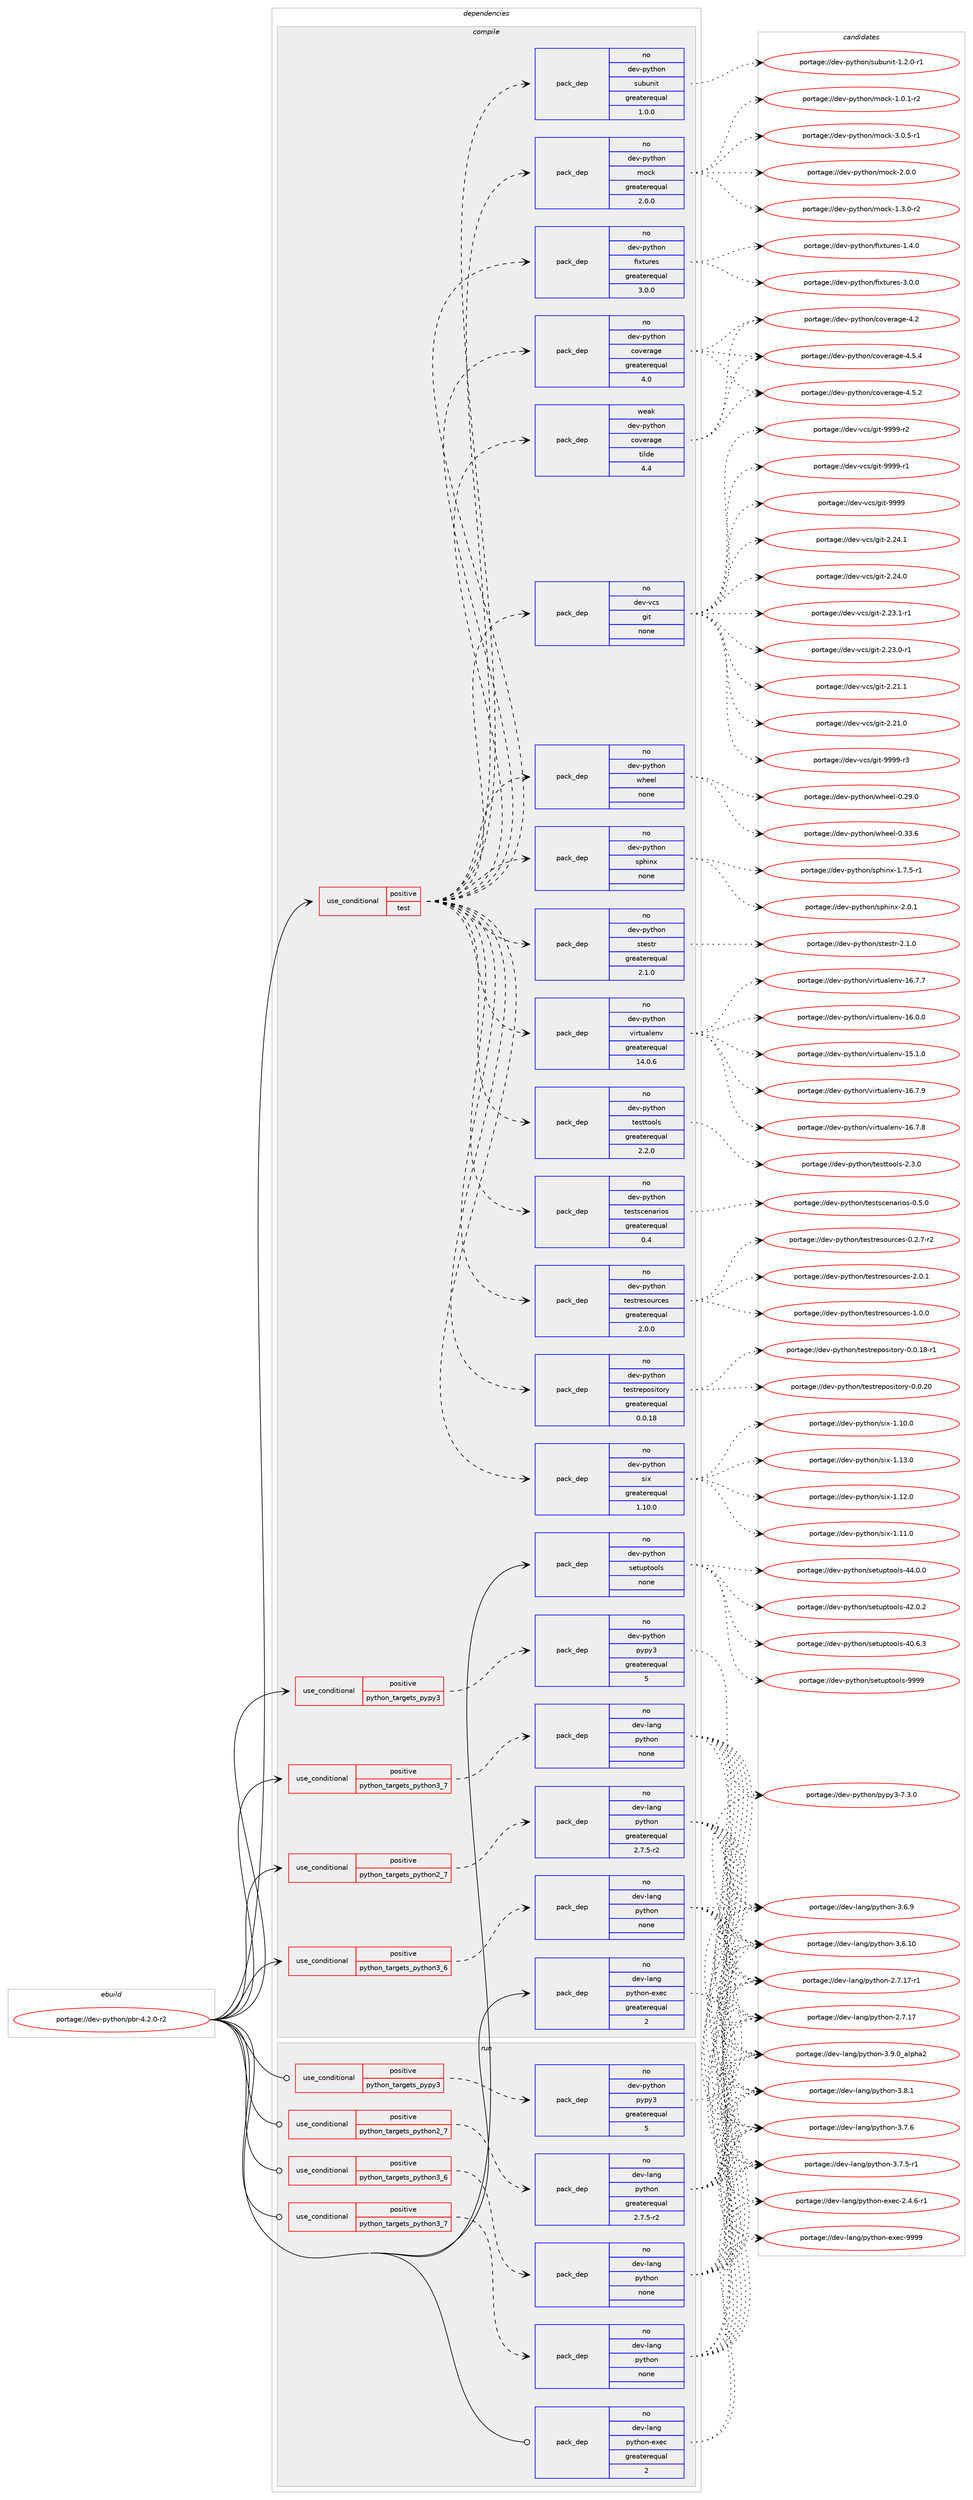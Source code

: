 digraph prolog {

# *************
# Graph options
# *************

newrank=true;
concentrate=true;
compound=true;
graph [rankdir=LR,fontname=Helvetica,fontsize=10,ranksep=1.5];#, ranksep=2.5, nodesep=0.2];
edge  [arrowhead=vee];
node  [fontname=Helvetica,fontsize=10];

# **********
# The ebuild
# **********

subgraph cluster_leftcol {
color=gray;
label=<<i>ebuild</i>>;
id [label="portage://dev-python/pbr-4.2.0-r2", color=red, width=4, href="../dev-python/pbr-4.2.0-r2.svg"];
}

# ****************
# The dependencies
# ****************

subgraph cluster_midcol {
color=gray;
label=<<i>dependencies</i>>;
subgraph cluster_compile {
fillcolor="#eeeeee";
style=filled;
label=<<i>compile</i>>;
subgraph cond111103 {
dependency443063 [label=<<TABLE BORDER="0" CELLBORDER="1" CELLSPACING="0" CELLPADDING="4"><TR><TD ROWSPAN="3" CELLPADDING="10">use_conditional</TD></TR><TR><TD>positive</TD></TR><TR><TD>python_targets_pypy3</TD></TR></TABLE>>, shape=none, color=red];
subgraph pack327018 {
dependency443064 [label=<<TABLE BORDER="0" CELLBORDER="1" CELLSPACING="0" CELLPADDING="4" WIDTH="220"><TR><TD ROWSPAN="6" CELLPADDING="30">pack_dep</TD></TR><TR><TD WIDTH="110">no</TD></TR><TR><TD>dev-python</TD></TR><TR><TD>pypy3</TD></TR><TR><TD>greaterequal</TD></TR><TR><TD>5</TD></TR></TABLE>>, shape=none, color=blue];
}
dependency443063:e -> dependency443064:w [weight=20,style="dashed",arrowhead="vee"];
}
id:e -> dependency443063:w [weight=20,style="solid",arrowhead="vee"];
subgraph cond111104 {
dependency443065 [label=<<TABLE BORDER="0" CELLBORDER="1" CELLSPACING="0" CELLPADDING="4"><TR><TD ROWSPAN="3" CELLPADDING="10">use_conditional</TD></TR><TR><TD>positive</TD></TR><TR><TD>python_targets_python2_7</TD></TR></TABLE>>, shape=none, color=red];
subgraph pack327019 {
dependency443066 [label=<<TABLE BORDER="0" CELLBORDER="1" CELLSPACING="0" CELLPADDING="4" WIDTH="220"><TR><TD ROWSPAN="6" CELLPADDING="30">pack_dep</TD></TR><TR><TD WIDTH="110">no</TD></TR><TR><TD>dev-lang</TD></TR><TR><TD>python</TD></TR><TR><TD>greaterequal</TD></TR><TR><TD>2.7.5-r2</TD></TR></TABLE>>, shape=none, color=blue];
}
dependency443065:e -> dependency443066:w [weight=20,style="dashed",arrowhead="vee"];
}
id:e -> dependency443065:w [weight=20,style="solid",arrowhead="vee"];
subgraph cond111105 {
dependency443067 [label=<<TABLE BORDER="0" CELLBORDER="1" CELLSPACING="0" CELLPADDING="4"><TR><TD ROWSPAN="3" CELLPADDING="10">use_conditional</TD></TR><TR><TD>positive</TD></TR><TR><TD>python_targets_python3_6</TD></TR></TABLE>>, shape=none, color=red];
subgraph pack327020 {
dependency443068 [label=<<TABLE BORDER="0" CELLBORDER="1" CELLSPACING="0" CELLPADDING="4" WIDTH="220"><TR><TD ROWSPAN="6" CELLPADDING="30">pack_dep</TD></TR><TR><TD WIDTH="110">no</TD></TR><TR><TD>dev-lang</TD></TR><TR><TD>python</TD></TR><TR><TD>none</TD></TR><TR><TD></TD></TR></TABLE>>, shape=none, color=blue];
}
dependency443067:e -> dependency443068:w [weight=20,style="dashed",arrowhead="vee"];
}
id:e -> dependency443067:w [weight=20,style="solid",arrowhead="vee"];
subgraph cond111106 {
dependency443069 [label=<<TABLE BORDER="0" CELLBORDER="1" CELLSPACING="0" CELLPADDING="4"><TR><TD ROWSPAN="3" CELLPADDING="10">use_conditional</TD></TR><TR><TD>positive</TD></TR><TR><TD>python_targets_python3_7</TD></TR></TABLE>>, shape=none, color=red];
subgraph pack327021 {
dependency443070 [label=<<TABLE BORDER="0" CELLBORDER="1" CELLSPACING="0" CELLPADDING="4" WIDTH="220"><TR><TD ROWSPAN="6" CELLPADDING="30">pack_dep</TD></TR><TR><TD WIDTH="110">no</TD></TR><TR><TD>dev-lang</TD></TR><TR><TD>python</TD></TR><TR><TD>none</TD></TR><TR><TD></TD></TR></TABLE>>, shape=none, color=blue];
}
dependency443069:e -> dependency443070:w [weight=20,style="dashed",arrowhead="vee"];
}
id:e -> dependency443069:w [weight=20,style="solid",arrowhead="vee"];
subgraph cond111107 {
dependency443071 [label=<<TABLE BORDER="0" CELLBORDER="1" CELLSPACING="0" CELLPADDING="4"><TR><TD ROWSPAN="3" CELLPADDING="10">use_conditional</TD></TR><TR><TD>positive</TD></TR><TR><TD>test</TD></TR></TABLE>>, shape=none, color=red];
subgraph pack327022 {
dependency443072 [label=<<TABLE BORDER="0" CELLBORDER="1" CELLSPACING="0" CELLPADDING="4" WIDTH="220"><TR><TD ROWSPAN="6" CELLPADDING="30">pack_dep</TD></TR><TR><TD WIDTH="110">no</TD></TR><TR><TD>dev-python</TD></TR><TR><TD>coverage</TD></TR><TR><TD>greaterequal</TD></TR><TR><TD>4.0</TD></TR></TABLE>>, shape=none, color=blue];
}
dependency443071:e -> dependency443072:w [weight=20,style="dashed",arrowhead="vee"];
subgraph pack327023 {
dependency443073 [label=<<TABLE BORDER="0" CELLBORDER="1" CELLSPACING="0" CELLPADDING="4" WIDTH="220"><TR><TD ROWSPAN="6" CELLPADDING="30">pack_dep</TD></TR><TR><TD WIDTH="110">weak</TD></TR><TR><TD>dev-python</TD></TR><TR><TD>coverage</TD></TR><TR><TD>tilde</TD></TR><TR><TD>4.4</TD></TR></TABLE>>, shape=none, color=blue];
}
dependency443071:e -> dependency443073:w [weight=20,style="dashed",arrowhead="vee"];
subgraph pack327024 {
dependency443074 [label=<<TABLE BORDER="0" CELLBORDER="1" CELLSPACING="0" CELLPADDING="4" WIDTH="220"><TR><TD ROWSPAN="6" CELLPADDING="30">pack_dep</TD></TR><TR><TD WIDTH="110">no</TD></TR><TR><TD>dev-python</TD></TR><TR><TD>fixtures</TD></TR><TR><TD>greaterequal</TD></TR><TR><TD>3.0.0</TD></TR></TABLE>>, shape=none, color=blue];
}
dependency443071:e -> dependency443074:w [weight=20,style="dashed",arrowhead="vee"];
subgraph pack327025 {
dependency443075 [label=<<TABLE BORDER="0" CELLBORDER="1" CELLSPACING="0" CELLPADDING="4" WIDTH="220"><TR><TD ROWSPAN="6" CELLPADDING="30">pack_dep</TD></TR><TR><TD WIDTH="110">no</TD></TR><TR><TD>dev-python</TD></TR><TR><TD>mock</TD></TR><TR><TD>greaterequal</TD></TR><TR><TD>2.0.0</TD></TR></TABLE>>, shape=none, color=blue];
}
dependency443071:e -> dependency443075:w [weight=20,style="dashed",arrowhead="vee"];
subgraph pack327026 {
dependency443076 [label=<<TABLE BORDER="0" CELLBORDER="1" CELLSPACING="0" CELLPADDING="4" WIDTH="220"><TR><TD ROWSPAN="6" CELLPADDING="30">pack_dep</TD></TR><TR><TD WIDTH="110">no</TD></TR><TR><TD>dev-python</TD></TR><TR><TD>subunit</TD></TR><TR><TD>greaterequal</TD></TR><TR><TD>1.0.0</TD></TR></TABLE>>, shape=none, color=blue];
}
dependency443071:e -> dependency443076:w [weight=20,style="dashed",arrowhead="vee"];
subgraph pack327027 {
dependency443077 [label=<<TABLE BORDER="0" CELLBORDER="1" CELLSPACING="0" CELLPADDING="4" WIDTH="220"><TR><TD ROWSPAN="6" CELLPADDING="30">pack_dep</TD></TR><TR><TD WIDTH="110">no</TD></TR><TR><TD>dev-python</TD></TR><TR><TD>six</TD></TR><TR><TD>greaterequal</TD></TR><TR><TD>1.10.0</TD></TR></TABLE>>, shape=none, color=blue];
}
dependency443071:e -> dependency443077:w [weight=20,style="dashed",arrowhead="vee"];
subgraph pack327028 {
dependency443078 [label=<<TABLE BORDER="0" CELLBORDER="1" CELLSPACING="0" CELLPADDING="4" WIDTH="220"><TR><TD ROWSPAN="6" CELLPADDING="30">pack_dep</TD></TR><TR><TD WIDTH="110">no</TD></TR><TR><TD>dev-python</TD></TR><TR><TD>testrepository</TD></TR><TR><TD>greaterequal</TD></TR><TR><TD>0.0.18</TD></TR></TABLE>>, shape=none, color=blue];
}
dependency443071:e -> dependency443078:w [weight=20,style="dashed",arrowhead="vee"];
subgraph pack327029 {
dependency443079 [label=<<TABLE BORDER="0" CELLBORDER="1" CELLSPACING="0" CELLPADDING="4" WIDTH="220"><TR><TD ROWSPAN="6" CELLPADDING="30">pack_dep</TD></TR><TR><TD WIDTH="110">no</TD></TR><TR><TD>dev-python</TD></TR><TR><TD>testresources</TD></TR><TR><TD>greaterequal</TD></TR><TR><TD>2.0.0</TD></TR></TABLE>>, shape=none, color=blue];
}
dependency443071:e -> dependency443079:w [weight=20,style="dashed",arrowhead="vee"];
subgraph pack327030 {
dependency443080 [label=<<TABLE BORDER="0" CELLBORDER="1" CELLSPACING="0" CELLPADDING="4" WIDTH="220"><TR><TD ROWSPAN="6" CELLPADDING="30">pack_dep</TD></TR><TR><TD WIDTH="110">no</TD></TR><TR><TD>dev-python</TD></TR><TR><TD>testscenarios</TD></TR><TR><TD>greaterequal</TD></TR><TR><TD>0.4</TD></TR></TABLE>>, shape=none, color=blue];
}
dependency443071:e -> dependency443080:w [weight=20,style="dashed",arrowhead="vee"];
subgraph pack327031 {
dependency443081 [label=<<TABLE BORDER="0" CELLBORDER="1" CELLSPACING="0" CELLPADDING="4" WIDTH="220"><TR><TD ROWSPAN="6" CELLPADDING="30">pack_dep</TD></TR><TR><TD WIDTH="110">no</TD></TR><TR><TD>dev-python</TD></TR><TR><TD>testtools</TD></TR><TR><TD>greaterequal</TD></TR><TR><TD>2.2.0</TD></TR></TABLE>>, shape=none, color=blue];
}
dependency443071:e -> dependency443081:w [weight=20,style="dashed",arrowhead="vee"];
subgraph pack327032 {
dependency443082 [label=<<TABLE BORDER="0" CELLBORDER="1" CELLSPACING="0" CELLPADDING="4" WIDTH="220"><TR><TD ROWSPAN="6" CELLPADDING="30">pack_dep</TD></TR><TR><TD WIDTH="110">no</TD></TR><TR><TD>dev-python</TD></TR><TR><TD>virtualenv</TD></TR><TR><TD>greaterequal</TD></TR><TR><TD>14.0.6</TD></TR></TABLE>>, shape=none, color=blue];
}
dependency443071:e -> dependency443082:w [weight=20,style="dashed",arrowhead="vee"];
subgraph pack327033 {
dependency443083 [label=<<TABLE BORDER="0" CELLBORDER="1" CELLSPACING="0" CELLPADDING="4" WIDTH="220"><TR><TD ROWSPAN="6" CELLPADDING="30">pack_dep</TD></TR><TR><TD WIDTH="110">no</TD></TR><TR><TD>dev-python</TD></TR><TR><TD>stestr</TD></TR><TR><TD>greaterequal</TD></TR><TR><TD>2.1.0</TD></TR></TABLE>>, shape=none, color=blue];
}
dependency443071:e -> dependency443083:w [weight=20,style="dashed",arrowhead="vee"];
subgraph pack327034 {
dependency443084 [label=<<TABLE BORDER="0" CELLBORDER="1" CELLSPACING="0" CELLPADDING="4" WIDTH="220"><TR><TD ROWSPAN="6" CELLPADDING="30">pack_dep</TD></TR><TR><TD WIDTH="110">no</TD></TR><TR><TD>dev-python</TD></TR><TR><TD>sphinx</TD></TR><TR><TD>none</TD></TR><TR><TD></TD></TR></TABLE>>, shape=none, color=blue];
}
dependency443071:e -> dependency443084:w [weight=20,style="dashed",arrowhead="vee"];
subgraph pack327035 {
dependency443085 [label=<<TABLE BORDER="0" CELLBORDER="1" CELLSPACING="0" CELLPADDING="4" WIDTH="220"><TR><TD ROWSPAN="6" CELLPADDING="30">pack_dep</TD></TR><TR><TD WIDTH="110">no</TD></TR><TR><TD>dev-python</TD></TR><TR><TD>wheel</TD></TR><TR><TD>none</TD></TR><TR><TD></TD></TR></TABLE>>, shape=none, color=blue];
}
dependency443071:e -> dependency443085:w [weight=20,style="dashed",arrowhead="vee"];
subgraph pack327036 {
dependency443086 [label=<<TABLE BORDER="0" CELLBORDER="1" CELLSPACING="0" CELLPADDING="4" WIDTH="220"><TR><TD ROWSPAN="6" CELLPADDING="30">pack_dep</TD></TR><TR><TD WIDTH="110">no</TD></TR><TR><TD>dev-vcs</TD></TR><TR><TD>git</TD></TR><TR><TD>none</TD></TR><TR><TD></TD></TR></TABLE>>, shape=none, color=blue];
}
dependency443071:e -> dependency443086:w [weight=20,style="dashed",arrowhead="vee"];
}
id:e -> dependency443071:w [weight=20,style="solid",arrowhead="vee"];
subgraph pack327037 {
dependency443087 [label=<<TABLE BORDER="0" CELLBORDER="1" CELLSPACING="0" CELLPADDING="4" WIDTH="220"><TR><TD ROWSPAN="6" CELLPADDING="30">pack_dep</TD></TR><TR><TD WIDTH="110">no</TD></TR><TR><TD>dev-lang</TD></TR><TR><TD>python-exec</TD></TR><TR><TD>greaterequal</TD></TR><TR><TD>2</TD></TR></TABLE>>, shape=none, color=blue];
}
id:e -> dependency443087:w [weight=20,style="solid",arrowhead="vee"];
subgraph pack327038 {
dependency443088 [label=<<TABLE BORDER="0" CELLBORDER="1" CELLSPACING="0" CELLPADDING="4" WIDTH="220"><TR><TD ROWSPAN="6" CELLPADDING="30">pack_dep</TD></TR><TR><TD WIDTH="110">no</TD></TR><TR><TD>dev-python</TD></TR><TR><TD>setuptools</TD></TR><TR><TD>none</TD></TR><TR><TD></TD></TR></TABLE>>, shape=none, color=blue];
}
id:e -> dependency443088:w [weight=20,style="solid",arrowhead="vee"];
}
subgraph cluster_compileandrun {
fillcolor="#eeeeee";
style=filled;
label=<<i>compile and run</i>>;
}
subgraph cluster_run {
fillcolor="#eeeeee";
style=filled;
label=<<i>run</i>>;
subgraph cond111108 {
dependency443089 [label=<<TABLE BORDER="0" CELLBORDER="1" CELLSPACING="0" CELLPADDING="4"><TR><TD ROWSPAN="3" CELLPADDING="10">use_conditional</TD></TR><TR><TD>positive</TD></TR><TR><TD>python_targets_pypy3</TD></TR></TABLE>>, shape=none, color=red];
subgraph pack327039 {
dependency443090 [label=<<TABLE BORDER="0" CELLBORDER="1" CELLSPACING="0" CELLPADDING="4" WIDTH="220"><TR><TD ROWSPAN="6" CELLPADDING="30">pack_dep</TD></TR><TR><TD WIDTH="110">no</TD></TR><TR><TD>dev-python</TD></TR><TR><TD>pypy3</TD></TR><TR><TD>greaterequal</TD></TR><TR><TD>5</TD></TR></TABLE>>, shape=none, color=blue];
}
dependency443089:e -> dependency443090:w [weight=20,style="dashed",arrowhead="vee"];
}
id:e -> dependency443089:w [weight=20,style="solid",arrowhead="odot"];
subgraph cond111109 {
dependency443091 [label=<<TABLE BORDER="0" CELLBORDER="1" CELLSPACING="0" CELLPADDING="4"><TR><TD ROWSPAN="3" CELLPADDING="10">use_conditional</TD></TR><TR><TD>positive</TD></TR><TR><TD>python_targets_python2_7</TD></TR></TABLE>>, shape=none, color=red];
subgraph pack327040 {
dependency443092 [label=<<TABLE BORDER="0" CELLBORDER="1" CELLSPACING="0" CELLPADDING="4" WIDTH="220"><TR><TD ROWSPAN="6" CELLPADDING="30">pack_dep</TD></TR><TR><TD WIDTH="110">no</TD></TR><TR><TD>dev-lang</TD></TR><TR><TD>python</TD></TR><TR><TD>greaterequal</TD></TR><TR><TD>2.7.5-r2</TD></TR></TABLE>>, shape=none, color=blue];
}
dependency443091:e -> dependency443092:w [weight=20,style="dashed",arrowhead="vee"];
}
id:e -> dependency443091:w [weight=20,style="solid",arrowhead="odot"];
subgraph cond111110 {
dependency443093 [label=<<TABLE BORDER="0" CELLBORDER="1" CELLSPACING="0" CELLPADDING="4"><TR><TD ROWSPAN="3" CELLPADDING="10">use_conditional</TD></TR><TR><TD>positive</TD></TR><TR><TD>python_targets_python3_6</TD></TR></TABLE>>, shape=none, color=red];
subgraph pack327041 {
dependency443094 [label=<<TABLE BORDER="0" CELLBORDER="1" CELLSPACING="0" CELLPADDING="4" WIDTH="220"><TR><TD ROWSPAN="6" CELLPADDING="30">pack_dep</TD></TR><TR><TD WIDTH="110">no</TD></TR><TR><TD>dev-lang</TD></TR><TR><TD>python</TD></TR><TR><TD>none</TD></TR><TR><TD></TD></TR></TABLE>>, shape=none, color=blue];
}
dependency443093:e -> dependency443094:w [weight=20,style="dashed",arrowhead="vee"];
}
id:e -> dependency443093:w [weight=20,style="solid",arrowhead="odot"];
subgraph cond111111 {
dependency443095 [label=<<TABLE BORDER="0" CELLBORDER="1" CELLSPACING="0" CELLPADDING="4"><TR><TD ROWSPAN="3" CELLPADDING="10">use_conditional</TD></TR><TR><TD>positive</TD></TR><TR><TD>python_targets_python3_7</TD></TR></TABLE>>, shape=none, color=red];
subgraph pack327042 {
dependency443096 [label=<<TABLE BORDER="0" CELLBORDER="1" CELLSPACING="0" CELLPADDING="4" WIDTH="220"><TR><TD ROWSPAN="6" CELLPADDING="30">pack_dep</TD></TR><TR><TD WIDTH="110">no</TD></TR><TR><TD>dev-lang</TD></TR><TR><TD>python</TD></TR><TR><TD>none</TD></TR><TR><TD></TD></TR></TABLE>>, shape=none, color=blue];
}
dependency443095:e -> dependency443096:w [weight=20,style="dashed",arrowhead="vee"];
}
id:e -> dependency443095:w [weight=20,style="solid",arrowhead="odot"];
subgraph pack327043 {
dependency443097 [label=<<TABLE BORDER="0" CELLBORDER="1" CELLSPACING="0" CELLPADDING="4" WIDTH="220"><TR><TD ROWSPAN="6" CELLPADDING="30">pack_dep</TD></TR><TR><TD WIDTH="110">no</TD></TR><TR><TD>dev-lang</TD></TR><TR><TD>python-exec</TD></TR><TR><TD>greaterequal</TD></TR><TR><TD>2</TD></TR></TABLE>>, shape=none, color=blue];
}
id:e -> dependency443097:w [weight=20,style="solid",arrowhead="odot"];
}
}

# **************
# The candidates
# **************

subgraph cluster_choices {
rank=same;
color=gray;
label=<<i>candidates</i>>;

subgraph choice327018 {
color=black;
nodesep=1;
choice100101118451121211161041111104711212111212151455546514648 [label="portage://dev-python/pypy3-7.3.0", color=red, width=4,href="../dev-python/pypy3-7.3.0.svg"];
dependency443064:e -> choice100101118451121211161041111104711212111212151455546514648:w [style=dotted,weight="100"];
}
subgraph choice327019 {
color=black;
nodesep=1;
choice10010111845108971101034711212111610411111045514657464895971081121049750 [label="portage://dev-lang/python-3.9.0_alpha2", color=red, width=4,href="../dev-lang/python-3.9.0_alpha2.svg"];
choice100101118451089711010347112121116104111110455146564649 [label="portage://dev-lang/python-3.8.1", color=red, width=4,href="../dev-lang/python-3.8.1.svg"];
choice100101118451089711010347112121116104111110455146554654 [label="portage://dev-lang/python-3.7.6", color=red, width=4,href="../dev-lang/python-3.7.6.svg"];
choice1001011184510897110103471121211161041111104551465546534511449 [label="portage://dev-lang/python-3.7.5-r1", color=red, width=4,href="../dev-lang/python-3.7.5-r1.svg"];
choice100101118451089711010347112121116104111110455146544657 [label="portage://dev-lang/python-3.6.9", color=red, width=4,href="../dev-lang/python-3.6.9.svg"];
choice10010111845108971101034711212111610411111045514654464948 [label="portage://dev-lang/python-3.6.10", color=red, width=4,href="../dev-lang/python-3.6.10.svg"];
choice100101118451089711010347112121116104111110455046554649554511449 [label="portage://dev-lang/python-2.7.17-r1", color=red, width=4,href="../dev-lang/python-2.7.17-r1.svg"];
choice10010111845108971101034711212111610411111045504655464955 [label="portage://dev-lang/python-2.7.17", color=red, width=4,href="../dev-lang/python-2.7.17.svg"];
dependency443066:e -> choice10010111845108971101034711212111610411111045514657464895971081121049750:w [style=dotted,weight="100"];
dependency443066:e -> choice100101118451089711010347112121116104111110455146564649:w [style=dotted,weight="100"];
dependency443066:e -> choice100101118451089711010347112121116104111110455146554654:w [style=dotted,weight="100"];
dependency443066:e -> choice1001011184510897110103471121211161041111104551465546534511449:w [style=dotted,weight="100"];
dependency443066:e -> choice100101118451089711010347112121116104111110455146544657:w [style=dotted,weight="100"];
dependency443066:e -> choice10010111845108971101034711212111610411111045514654464948:w [style=dotted,weight="100"];
dependency443066:e -> choice100101118451089711010347112121116104111110455046554649554511449:w [style=dotted,weight="100"];
dependency443066:e -> choice10010111845108971101034711212111610411111045504655464955:w [style=dotted,weight="100"];
}
subgraph choice327020 {
color=black;
nodesep=1;
choice10010111845108971101034711212111610411111045514657464895971081121049750 [label="portage://dev-lang/python-3.9.0_alpha2", color=red, width=4,href="../dev-lang/python-3.9.0_alpha2.svg"];
choice100101118451089711010347112121116104111110455146564649 [label="portage://dev-lang/python-3.8.1", color=red, width=4,href="../dev-lang/python-3.8.1.svg"];
choice100101118451089711010347112121116104111110455146554654 [label="portage://dev-lang/python-3.7.6", color=red, width=4,href="../dev-lang/python-3.7.6.svg"];
choice1001011184510897110103471121211161041111104551465546534511449 [label="portage://dev-lang/python-3.7.5-r1", color=red, width=4,href="../dev-lang/python-3.7.5-r1.svg"];
choice100101118451089711010347112121116104111110455146544657 [label="portage://dev-lang/python-3.6.9", color=red, width=4,href="../dev-lang/python-3.6.9.svg"];
choice10010111845108971101034711212111610411111045514654464948 [label="portage://dev-lang/python-3.6.10", color=red, width=4,href="../dev-lang/python-3.6.10.svg"];
choice100101118451089711010347112121116104111110455046554649554511449 [label="portage://dev-lang/python-2.7.17-r1", color=red, width=4,href="../dev-lang/python-2.7.17-r1.svg"];
choice10010111845108971101034711212111610411111045504655464955 [label="portage://dev-lang/python-2.7.17", color=red, width=4,href="../dev-lang/python-2.7.17.svg"];
dependency443068:e -> choice10010111845108971101034711212111610411111045514657464895971081121049750:w [style=dotted,weight="100"];
dependency443068:e -> choice100101118451089711010347112121116104111110455146564649:w [style=dotted,weight="100"];
dependency443068:e -> choice100101118451089711010347112121116104111110455146554654:w [style=dotted,weight="100"];
dependency443068:e -> choice1001011184510897110103471121211161041111104551465546534511449:w [style=dotted,weight="100"];
dependency443068:e -> choice100101118451089711010347112121116104111110455146544657:w [style=dotted,weight="100"];
dependency443068:e -> choice10010111845108971101034711212111610411111045514654464948:w [style=dotted,weight="100"];
dependency443068:e -> choice100101118451089711010347112121116104111110455046554649554511449:w [style=dotted,weight="100"];
dependency443068:e -> choice10010111845108971101034711212111610411111045504655464955:w [style=dotted,weight="100"];
}
subgraph choice327021 {
color=black;
nodesep=1;
choice10010111845108971101034711212111610411111045514657464895971081121049750 [label="portage://dev-lang/python-3.9.0_alpha2", color=red, width=4,href="../dev-lang/python-3.9.0_alpha2.svg"];
choice100101118451089711010347112121116104111110455146564649 [label="portage://dev-lang/python-3.8.1", color=red, width=4,href="../dev-lang/python-3.8.1.svg"];
choice100101118451089711010347112121116104111110455146554654 [label="portage://dev-lang/python-3.7.6", color=red, width=4,href="../dev-lang/python-3.7.6.svg"];
choice1001011184510897110103471121211161041111104551465546534511449 [label="portage://dev-lang/python-3.7.5-r1", color=red, width=4,href="../dev-lang/python-3.7.5-r1.svg"];
choice100101118451089711010347112121116104111110455146544657 [label="portage://dev-lang/python-3.6.9", color=red, width=4,href="../dev-lang/python-3.6.9.svg"];
choice10010111845108971101034711212111610411111045514654464948 [label="portage://dev-lang/python-3.6.10", color=red, width=4,href="../dev-lang/python-3.6.10.svg"];
choice100101118451089711010347112121116104111110455046554649554511449 [label="portage://dev-lang/python-2.7.17-r1", color=red, width=4,href="../dev-lang/python-2.7.17-r1.svg"];
choice10010111845108971101034711212111610411111045504655464955 [label="portage://dev-lang/python-2.7.17", color=red, width=4,href="../dev-lang/python-2.7.17.svg"];
dependency443070:e -> choice10010111845108971101034711212111610411111045514657464895971081121049750:w [style=dotted,weight="100"];
dependency443070:e -> choice100101118451089711010347112121116104111110455146564649:w [style=dotted,weight="100"];
dependency443070:e -> choice100101118451089711010347112121116104111110455146554654:w [style=dotted,weight="100"];
dependency443070:e -> choice1001011184510897110103471121211161041111104551465546534511449:w [style=dotted,weight="100"];
dependency443070:e -> choice100101118451089711010347112121116104111110455146544657:w [style=dotted,weight="100"];
dependency443070:e -> choice10010111845108971101034711212111610411111045514654464948:w [style=dotted,weight="100"];
dependency443070:e -> choice100101118451089711010347112121116104111110455046554649554511449:w [style=dotted,weight="100"];
dependency443070:e -> choice10010111845108971101034711212111610411111045504655464955:w [style=dotted,weight="100"];
}
subgraph choice327022 {
color=black;
nodesep=1;
choice10010111845112121116104111110479911111810111497103101455246534652 [label="portage://dev-python/coverage-4.5.4", color=red, width=4,href="../dev-python/coverage-4.5.4.svg"];
choice10010111845112121116104111110479911111810111497103101455246534650 [label="portage://dev-python/coverage-4.5.2", color=red, width=4,href="../dev-python/coverage-4.5.2.svg"];
choice1001011184511212111610411111047991111181011149710310145524650 [label="portage://dev-python/coverage-4.2", color=red, width=4,href="../dev-python/coverage-4.2.svg"];
dependency443072:e -> choice10010111845112121116104111110479911111810111497103101455246534652:w [style=dotted,weight="100"];
dependency443072:e -> choice10010111845112121116104111110479911111810111497103101455246534650:w [style=dotted,weight="100"];
dependency443072:e -> choice1001011184511212111610411111047991111181011149710310145524650:w [style=dotted,weight="100"];
}
subgraph choice327023 {
color=black;
nodesep=1;
choice10010111845112121116104111110479911111810111497103101455246534652 [label="portage://dev-python/coverage-4.5.4", color=red, width=4,href="../dev-python/coverage-4.5.4.svg"];
choice10010111845112121116104111110479911111810111497103101455246534650 [label="portage://dev-python/coverage-4.5.2", color=red, width=4,href="../dev-python/coverage-4.5.2.svg"];
choice1001011184511212111610411111047991111181011149710310145524650 [label="portage://dev-python/coverage-4.2", color=red, width=4,href="../dev-python/coverage-4.2.svg"];
dependency443073:e -> choice10010111845112121116104111110479911111810111497103101455246534652:w [style=dotted,weight="100"];
dependency443073:e -> choice10010111845112121116104111110479911111810111497103101455246534650:w [style=dotted,weight="100"];
dependency443073:e -> choice1001011184511212111610411111047991111181011149710310145524650:w [style=dotted,weight="100"];
}
subgraph choice327024 {
color=black;
nodesep=1;
choice1001011184511212111610411111047102105120116117114101115455146484648 [label="portage://dev-python/fixtures-3.0.0", color=red, width=4,href="../dev-python/fixtures-3.0.0.svg"];
choice1001011184511212111610411111047102105120116117114101115454946524648 [label="portage://dev-python/fixtures-1.4.0", color=red, width=4,href="../dev-python/fixtures-1.4.0.svg"];
dependency443074:e -> choice1001011184511212111610411111047102105120116117114101115455146484648:w [style=dotted,weight="100"];
dependency443074:e -> choice1001011184511212111610411111047102105120116117114101115454946524648:w [style=dotted,weight="100"];
}
subgraph choice327025 {
color=black;
nodesep=1;
choice1001011184511212111610411111047109111991074551464846534511449 [label="portage://dev-python/mock-3.0.5-r1", color=red, width=4,href="../dev-python/mock-3.0.5-r1.svg"];
choice100101118451121211161041111104710911199107455046484648 [label="portage://dev-python/mock-2.0.0", color=red, width=4,href="../dev-python/mock-2.0.0.svg"];
choice1001011184511212111610411111047109111991074549465146484511450 [label="portage://dev-python/mock-1.3.0-r2", color=red, width=4,href="../dev-python/mock-1.3.0-r2.svg"];
choice1001011184511212111610411111047109111991074549464846494511450 [label="portage://dev-python/mock-1.0.1-r2", color=red, width=4,href="../dev-python/mock-1.0.1-r2.svg"];
dependency443075:e -> choice1001011184511212111610411111047109111991074551464846534511449:w [style=dotted,weight="100"];
dependency443075:e -> choice100101118451121211161041111104710911199107455046484648:w [style=dotted,weight="100"];
dependency443075:e -> choice1001011184511212111610411111047109111991074549465146484511450:w [style=dotted,weight="100"];
dependency443075:e -> choice1001011184511212111610411111047109111991074549464846494511450:w [style=dotted,weight="100"];
}
subgraph choice327026 {
color=black;
nodesep=1;
choice1001011184511212111610411111047115117981171101051164549465046484511449 [label="portage://dev-python/subunit-1.2.0-r1", color=red, width=4,href="../dev-python/subunit-1.2.0-r1.svg"];
dependency443076:e -> choice1001011184511212111610411111047115117981171101051164549465046484511449:w [style=dotted,weight="100"];
}
subgraph choice327027 {
color=black;
nodesep=1;
choice100101118451121211161041111104711510512045494649514648 [label="portage://dev-python/six-1.13.0", color=red, width=4,href="../dev-python/six-1.13.0.svg"];
choice100101118451121211161041111104711510512045494649504648 [label="portage://dev-python/six-1.12.0", color=red, width=4,href="../dev-python/six-1.12.0.svg"];
choice100101118451121211161041111104711510512045494649494648 [label="portage://dev-python/six-1.11.0", color=red, width=4,href="../dev-python/six-1.11.0.svg"];
choice100101118451121211161041111104711510512045494649484648 [label="portage://dev-python/six-1.10.0", color=red, width=4,href="../dev-python/six-1.10.0.svg"];
dependency443077:e -> choice100101118451121211161041111104711510512045494649514648:w [style=dotted,weight="100"];
dependency443077:e -> choice100101118451121211161041111104711510512045494649504648:w [style=dotted,weight="100"];
dependency443077:e -> choice100101118451121211161041111104711510512045494649494648:w [style=dotted,weight="100"];
dependency443077:e -> choice100101118451121211161041111104711510512045494649484648:w [style=dotted,weight="100"];
}
subgraph choice327028 {
color=black;
nodesep=1;
choice100101118451121211161041111104711610111511611410111211111510511611111412145484648465048 [label="portage://dev-python/testrepository-0.0.20", color=red, width=4,href="../dev-python/testrepository-0.0.20.svg"];
choice1001011184511212111610411111047116101115116114101112111115105116111114121454846484649564511449 [label="portage://dev-python/testrepository-0.0.18-r1", color=red, width=4,href="../dev-python/testrepository-0.0.18-r1.svg"];
dependency443078:e -> choice100101118451121211161041111104711610111511611410111211111510511611111412145484648465048:w [style=dotted,weight="100"];
dependency443078:e -> choice1001011184511212111610411111047116101115116114101112111115105116111114121454846484649564511449:w [style=dotted,weight="100"];
}
subgraph choice327029 {
color=black;
nodesep=1;
choice100101118451121211161041111104711610111511611410111511111711499101115455046484649 [label="portage://dev-python/testresources-2.0.1", color=red, width=4,href="../dev-python/testresources-2.0.1.svg"];
choice100101118451121211161041111104711610111511611410111511111711499101115454946484648 [label="portage://dev-python/testresources-1.0.0", color=red, width=4,href="../dev-python/testresources-1.0.0.svg"];
choice1001011184511212111610411111047116101115116114101115111117114991011154548465046554511450 [label="portage://dev-python/testresources-0.2.7-r2", color=red, width=4,href="../dev-python/testresources-0.2.7-r2.svg"];
dependency443079:e -> choice100101118451121211161041111104711610111511611410111511111711499101115455046484649:w [style=dotted,weight="100"];
dependency443079:e -> choice100101118451121211161041111104711610111511611410111511111711499101115454946484648:w [style=dotted,weight="100"];
dependency443079:e -> choice1001011184511212111610411111047116101115116114101115111117114991011154548465046554511450:w [style=dotted,weight="100"];
}
subgraph choice327030 {
color=black;
nodesep=1;
choice10010111845112121116104111110471161011151161159910111097114105111115454846534648 [label="portage://dev-python/testscenarios-0.5.0", color=red, width=4,href="../dev-python/testscenarios-0.5.0.svg"];
dependency443080:e -> choice10010111845112121116104111110471161011151161159910111097114105111115454846534648:w [style=dotted,weight="100"];
}
subgraph choice327031 {
color=black;
nodesep=1;
choice1001011184511212111610411111047116101115116116111111108115455046514648 [label="portage://dev-python/testtools-2.3.0", color=red, width=4,href="../dev-python/testtools-2.3.0.svg"];
dependency443081:e -> choice1001011184511212111610411111047116101115116116111111108115455046514648:w [style=dotted,weight="100"];
}
subgraph choice327032 {
color=black;
nodesep=1;
choice10010111845112121116104111110471181051141161179710810111011845495446554657 [label="portage://dev-python/virtualenv-16.7.9", color=red, width=4,href="../dev-python/virtualenv-16.7.9.svg"];
choice10010111845112121116104111110471181051141161179710810111011845495446554656 [label="portage://dev-python/virtualenv-16.7.8", color=red, width=4,href="../dev-python/virtualenv-16.7.8.svg"];
choice10010111845112121116104111110471181051141161179710810111011845495446554655 [label="portage://dev-python/virtualenv-16.7.7", color=red, width=4,href="../dev-python/virtualenv-16.7.7.svg"];
choice10010111845112121116104111110471181051141161179710810111011845495446484648 [label="portage://dev-python/virtualenv-16.0.0", color=red, width=4,href="../dev-python/virtualenv-16.0.0.svg"];
choice10010111845112121116104111110471181051141161179710810111011845495346494648 [label="portage://dev-python/virtualenv-15.1.0", color=red, width=4,href="../dev-python/virtualenv-15.1.0.svg"];
dependency443082:e -> choice10010111845112121116104111110471181051141161179710810111011845495446554657:w [style=dotted,weight="100"];
dependency443082:e -> choice10010111845112121116104111110471181051141161179710810111011845495446554656:w [style=dotted,weight="100"];
dependency443082:e -> choice10010111845112121116104111110471181051141161179710810111011845495446554655:w [style=dotted,weight="100"];
dependency443082:e -> choice10010111845112121116104111110471181051141161179710810111011845495446484648:w [style=dotted,weight="100"];
dependency443082:e -> choice10010111845112121116104111110471181051141161179710810111011845495346494648:w [style=dotted,weight="100"];
}
subgraph choice327033 {
color=black;
nodesep=1;
choice1001011184511212111610411111047115116101115116114455046494648 [label="portage://dev-python/stestr-2.1.0", color=red, width=4,href="../dev-python/stestr-2.1.0.svg"];
dependency443083:e -> choice1001011184511212111610411111047115116101115116114455046494648:w [style=dotted,weight="100"];
}
subgraph choice327034 {
color=black;
nodesep=1;
choice1001011184511212111610411111047115112104105110120455046484649 [label="portage://dev-python/sphinx-2.0.1", color=red, width=4,href="../dev-python/sphinx-2.0.1.svg"];
choice10010111845112121116104111110471151121041051101204549465546534511449 [label="portage://dev-python/sphinx-1.7.5-r1", color=red, width=4,href="../dev-python/sphinx-1.7.5-r1.svg"];
dependency443084:e -> choice1001011184511212111610411111047115112104105110120455046484649:w [style=dotted,weight="100"];
dependency443084:e -> choice10010111845112121116104111110471151121041051101204549465546534511449:w [style=dotted,weight="100"];
}
subgraph choice327035 {
color=black;
nodesep=1;
choice100101118451121211161041111104711910410110110845484651514654 [label="portage://dev-python/wheel-0.33.6", color=red, width=4,href="../dev-python/wheel-0.33.6.svg"];
choice100101118451121211161041111104711910410110110845484650574648 [label="portage://dev-python/wheel-0.29.0", color=red, width=4,href="../dev-python/wheel-0.29.0.svg"];
dependency443085:e -> choice100101118451121211161041111104711910410110110845484651514654:w [style=dotted,weight="100"];
dependency443085:e -> choice100101118451121211161041111104711910410110110845484650574648:w [style=dotted,weight="100"];
}
subgraph choice327036 {
color=black;
nodesep=1;
choice10010111845118991154710310511645575757574511451 [label="portage://dev-vcs/git-9999-r3", color=red, width=4,href="../dev-vcs/git-9999-r3.svg"];
choice10010111845118991154710310511645575757574511450 [label="portage://dev-vcs/git-9999-r2", color=red, width=4,href="../dev-vcs/git-9999-r2.svg"];
choice10010111845118991154710310511645575757574511449 [label="portage://dev-vcs/git-9999-r1", color=red, width=4,href="../dev-vcs/git-9999-r1.svg"];
choice1001011184511899115471031051164557575757 [label="portage://dev-vcs/git-9999", color=red, width=4,href="../dev-vcs/git-9999.svg"];
choice10010111845118991154710310511645504650524649 [label="portage://dev-vcs/git-2.24.1", color=red, width=4,href="../dev-vcs/git-2.24.1.svg"];
choice10010111845118991154710310511645504650524648 [label="portage://dev-vcs/git-2.24.0", color=red, width=4,href="../dev-vcs/git-2.24.0.svg"];
choice100101118451189911547103105116455046505146494511449 [label="portage://dev-vcs/git-2.23.1-r1", color=red, width=4,href="../dev-vcs/git-2.23.1-r1.svg"];
choice100101118451189911547103105116455046505146484511449 [label="portage://dev-vcs/git-2.23.0-r1", color=red, width=4,href="../dev-vcs/git-2.23.0-r1.svg"];
choice10010111845118991154710310511645504650494649 [label="portage://dev-vcs/git-2.21.1", color=red, width=4,href="../dev-vcs/git-2.21.1.svg"];
choice10010111845118991154710310511645504650494648 [label="portage://dev-vcs/git-2.21.0", color=red, width=4,href="../dev-vcs/git-2.21.0.svg"];
dependency443086:e -> choice10010111845118991154710310511645575757574511451:w [style=dotted,weight="100"];
dependency443086:e -> choice10010111845118991154710310511645575757574511450:w [style=dotted,weight="100"];
dependency443086:e -> choice10010111845118991154710310511645575757574511449:w [style=dotted,weight="100"];
dependency443086:e -> choice1001011184511899115471031051164557575757:w [style=dotted,weight="100"];
dependency443086:e -> choice10010111845118991154710310511645504650524649:w [style=dotted,weight="100"];
dependency443086:e -> choice10010111845118991154710310511645504650524648:w [style=dotted,weight="100"];
dependency443086:e -> choice100101118451189911547103105116455046505146494511449:w [style=dotted,weight="100"];
dependency443086:e -> choice100101118451189911547103105116455046505146484511449:w [style=dotted,weight="100"];
dependency443086:e -> choice10010111845118991154710310511645504650494649:w [style=dotted,weight="100"];
dependency443086:e -> choice10010111845118991154710310511645504650494648:w [style=dotted,weight="100"];
}
subgraph choice327037 {
color=black;
nodesep=1;
choice10010111845108971101034711212111610411111045101120101994557575757 [label="portage://dev-lang/python-exec-9999", color=red, width=4,href="../dev-lang/python-exec-9999.svg"];
choice10010111845108971101034711212111610411111045101120101994550465246544511449 [label="portage://dev-lang/python-exec-2.4.6-r1", color=red, width=4,href="../dev-lang/python-exec-2.4.6-r1.svg"];
dependency443087:e -> choice10010111845108971101034711212111610411111045101120101994557575757:w [style=dotted,weight="100"];
dependency443087:e -> choice10010111845108971101034711212111610411111045101120101994550465246544511449:w [style=dotted,weight="100"];
}
subgraph choice327038 {
color=black;
nodesep=1;
choice10010111845112121116104111110471151011161171121161111111081154557575757 [label="portage://dev-python/setuptools-9999", color=red, width=4,href="../dev-python/setuptools-9999.svg"];
choice100101118451121211161041111104711510111611711211611111110811545525246484648 [label="portage://dev-python/setuptools-44.0.0", color=red, width=4,href="../dev-python/setuptools-44.0.0.svg"];
choice100101118451121211161041111104711510111611711211611111110811545525046484650 [label="portage://dev-python/setuptools-42.0.2", color=red, width=4,href="../dev-python/setuptools-42.0.2.svg"];
choice100101118451121211161041111104711510111611711211611111110811545524846544651 [label="portage://dev-python/setuptools-40.6.3", color=red, width=4,href="../dev-python/setuptools-40.6.3.svg"];
dependency443088:e -> choice10010111845112121116104111110471151011161171121161111111081154557575757:w [style=dotted,weight="100"];
dependency443088:e -> choice100101118451121211161041111104711510111611711211611111110811545525246484648:w [style=dotted,weight="100"];
dependency443088:e -> choice100101118451121211161041111104711510111611711211611111110811545525046484650:w [style=dotted,weight="100"];
dependency443088:e -> choice100101118451121211161041111104711510111611711211611111110811545524846544651:w [style=dotted,weight="100"];
}
subgraph choice327039 {
color=black;
nodesep=1;
choice100101118451121211161041111104711212111212151455546514648 [label="portage://dev-python/pypy3-7.3.0", color=red, width=4,href="../dev-python/pypy3-7.3.0.svg"];
dependency443090:e -> choice100101118451121211161041111104711212111212151455546514648:w [style=dotted,weight="100"];
}
subgraph choice327040 {
color=black;
nodesep=1;
choice10010111845108971101034711212111610411111045514657464895971081121049750 [label="portage://dev-lang/python-3.9.0_alpha2", color=red, width=4,href="../dev-lang/python-3.9.0_alpha2.svg"];
choice100101118451089711010347112121116104111110455146564649 [label="portage://dev-lang/python-3.8.1", color=red, width=4,href="../dev-lang/python-3.8.1.svg"];
choice100101118451089711010347112121116104111110455146554654 [label="portage://dev-lang/python-3.7.6", color=red, width=4,href="../dev-lang/python-3.7.6.svg"];
choice1001011184510897110103471121211161041111104551465546534511449 [label="portage://dev-lang/python-3.7.5-r1", color=red, width=4,href="../dev-lang/python-3.7.5-r1.svg"];
choice100101118451089711010347112121116104111110455146544657 [label="portage://dev-lang/python-3.6.9", color=red, width=4,href="../dev-lang/python-3.6.9.svg"];
choice10010111845108971101034711212111610411111045514654464948 [label="portage://dev-lang/python-3.6.10", color=red, width=4,href="../dev-lang/python-3.6.10.svg"];
choice100101118451089711010347112121116104111110455046554649554511449 [label="portage://dev-lang/python-2.7.17-r1", color=red, width=4,href="../dev-lang/python-2.7.17-r1.svg"];
choice10010111845108971101034711212111610411111045504655464955 [label="portage://dev-lang/python-2.7.17", color=red, width=4,href="../dev-lang/python-2.7.17.svg"];
dependency443092:e -> choice10010111845108971101034711212111610411111045514657464895971081121049750:w [style=dotted,weight="100"];
dependency443092:e -> choice100101118451089711010347112121116104111110455146564649:w [style=dotted,weight="100"];
dependency443092:e -> choice100101118451089711010347112121116104111110455146554654:w [style=dotted,weight="100"];
dependency443092:e -> choice1001011184510897110103471121211161041111104551465546534511449:w [style=dotted,weight="100"];
dependency443092:e -> choice100101118451089711010347112121116104111110455146544657:w [style=dotted,weight="100"];
dependency443092:e -> choice10010111845108971101034711212111610411111045514654464948:w [style=dotted,weight="100"];
dependency443092:e -> choice100101118451089711010347112121116104111110455046554649554511449:w [style=dotted,weight="100"];
dependency443092:e -> choice10010111845108971101034711212111610411111045504655464955:w [style=dotted,weight="100"];
}
subgraph choice327041 {
color=black;
nodesep=1;
choice10010111845108971101034711212111610411111045514657464895971081121049750 [label="portage://dev-lang/python-3.9.0_alpha2", color=red, width=4,href="../dev-lang/python-3.9.0_alpha2.svg"];
choice100101118451089711010347112121116104111110455146564649 [label="portage://dev-lang/python-3.8.1", color=red, width=4,href="../dev-lang/python-3.8.1.svg"];
choice100101118451089711010347112121116104111110455146554654 [label="portage://dev-lang/python-3.7.6", color=red, width=4,href="../dev-lang/python-3.7.6.svg"];
choice1001011184510897110103471121211161041111104551465546534511449 [label="portage://dev-lang/python-3.7.5-r1", color=red, width=4,href="../dev-lang/python-3.7.5-r1.svg"];
choice100101118451089711010347112121116104111110455146544657 [label="portage://dev-lang/python-3.6.9", color=red, width=4,href="../dev-lang/python-3.6.9.svg"];
choice10010111845108971101034711212111610411111045514654464948 [label="portage://dev-lang/python-3.6.10", color=red, width=4,href="../dev-lang/python-3.6.10.svg"];
choice100101118451089711010347112121116104111110455046554649554511449 [label="portage://dev-lang/python-2.7.17-r1", color=red, width=4,href="../dev-lang/python-2.7.17-r1.svg"];
choice10010111845108971101034711212111610411111045504655464955 [label="portage://dev-lang/python-2.7.17", color=red, width=4,href="../dev-lang/python-2.7.17.svg"];
dependency443094:e -> choice10010111845108971101034711212111610411111045514657464895971081121049750:w [style=dotted,weight="100"];
dependency443094:e -> choice100101118451089711010347112121116104111110455146564649:w [style=dotted,weight="100"];
dependency443094:e -> choice100101118451089711010347112121116104111110455146554654:w [style=dotted,weight="100"];
dependency443094:e -> choice1001011184510897110103471121211161041111104551465546534511449:w [style=dotted,weight="100"];
dependency443094:e -> choice100101118451089711010347112121116104111110455146544657:w [style=dotted,weight="100"];
dependency443094:e -> choice10010111845108971101034711212111610411111045514654464948:w [style=dotted,weight="100"];
dependency443094:e -> choice100101118451089711010347112121116104111110455046554649554511449:w [style=dotted,weight="100"];
dependency443094:e -> choice10010111845108971101034711212111610411111045504655464955:w [style=dotted,weight="100"];
}
subgraph choice327042 {
color=black;
nodesep=1;
choice10010111845108971101034711212111610411111045514657464895971081121049750 [label="portage://dev-lang/python-3.9.0_alpha2", color=red, width=4,href="../dev-lang/python-3.9.0_alpha2.svg"];
choice100101118451089711010347112121116104111110455146564649 [label="portage://dev-lang/python-3.8.1", color=red, width=4,href="../dev-lang/python-3.8.1.svg"];
choice100101118451089711010347112121116104111110455146554654 [label="portage://dev-lang/python-3.7.6", color=red, width=4,href="../dev-lang/python-3.7.6.svg"];
choice1001011184510897110103471121211161041111104551465546534511449 [label="portage://dev-lang/python-3.7.5-r1", color=red, width=4,href="../dev-lang/python-3.7.5-r1.svg"];
choice100101118451089711010347112121116104111110455146544657 [label="portage://dev-lang/python-3.6.9", color=red, width=4,href="../dev-lang/python-3.6.9.svg"];
choice10010111845108971101034711212111610411111045514654464948 [label="portage://dev-lang/python-3.6.10", color=red, width=4,href="../dev-lang/python-3.6.10.svg"];
choice100101118451089711010347112121116104111110455046554649554511449 [label="portage://dev-lang/python-2.7.17-r1", color=red, width=4,href="../dev-lang/python-2.7.17-r1.svg"];
choice10010111845108971101034711212111610411111045504655464955 [label="portage://dev-lang/python-2.7.17", color=red, width=4,href="../dev-lang/python-2.7.17.svg"];
dependency443096:e -> choice10010111845108971101034711212111610411111045514657464895971081121049750:w [style=dotted,weight="100"];
dependency443096:e -> choice100101118451089711010347112121116104111110455146564649:w [style=dotted,weight="100"];
dependency443096:e -> choice100101118451089711010347112121116104111110455146554654:w [style=dotted,weight="100"];
dependency443096:e -> choice1001011184510897110103471121211161041111104551465546534511449:w [style=dotted,weight="100"];
dependency443096:e -> choice100101118451089711010347112121116104111110455146544657:w [style=dotted,weight="100"];
dependency443096:e -> choice10010111845108971101034711212111610411111045514654464948:w [style=dotted,weight="100"];
dependency443096:e -> choice100101118451089711010347112121116104111110455046554649554511449:w [style=dotted,weight="100"];
dependency443096:e -> choice10010111845108971101034711212111610411111045504655464955:w [style=dotted,weight="100"];
}
subgraph choice327043 {
color=black;
nodesep=1;
choice10010111845108971101034711212111610411111045101120101994557575757 [label="portage://dev-lang/python-exec-9999", color=red, width=4,href="../dev-lang/python-exec-9999.svg"];
choice10010111845108971101034711212111610411111045101120101994550465246544511449 [label="portage://dev-lang/python-exec-2.4.6-r1", color=red, width=4,href="../dev-lang/python-exec-2.4.6-r1.svg"];
dependency443097:e -> choice10010111845108971101034711212111610411111045101120101994557575757:w [style=dotted,weight="100"];
dependency443097:e -> choice10010111845108971101034711212111610411111045101120101994550465246544511449:w [style=dotted,weight="100"];
}
}

}
